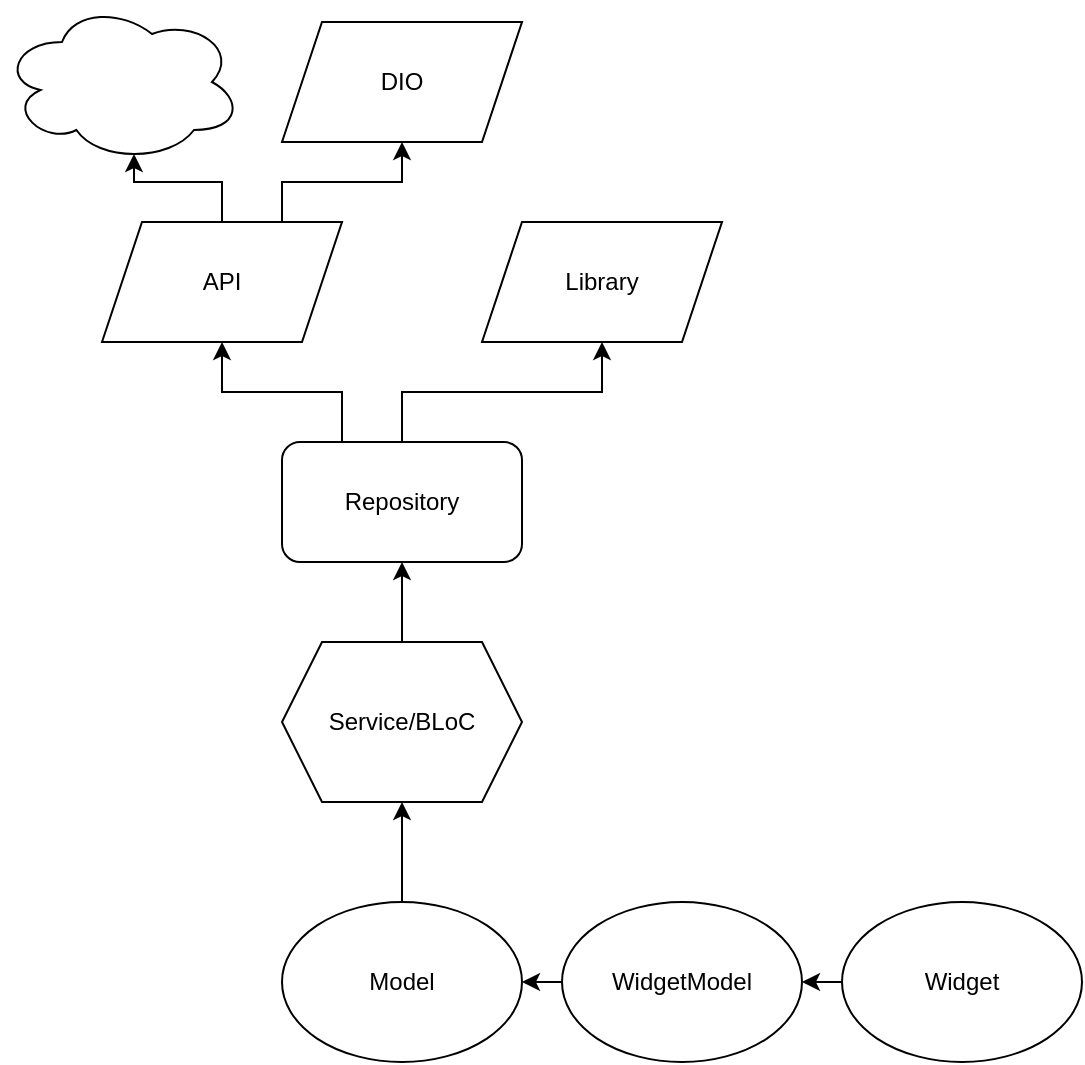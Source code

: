 <mxfile version="19.0.0" type="github">
  <diagram id="1qn5oPtLVIL23IkNXNbJ" name="Page-1">
    <mxGraphModel dx="1442" dy="847" grid="1" gridSize="10" guides="1" tooltips="1" connect="1" arrows="1" fold="1" page="1" pageScale="1" pageWidth="827" pageHeight="1169" math="0" shadow="0">
      <root>
        <mxCell id="0" />
        <mxCell id="1" parent="0" />
        <mxCell id="q3ZWYqUbZcjqGwGnrm3s-12" style="edgeStyle=orthogonalEdgeStyle;rounded=0;orthogonalLoop=1;jettySize=auto;html=1;exitX=0.5;exitY=0;exitDx=0;exitDy=0;entryX=0.5;entryY=1;entryDx=0;entryDy=0;" edge="1" parent="1" source="q3ZWYqUbZcjqGwGnrm3s-1" target="q3ZWYqUbZcjqGwGnrm3s-4">
          <mxGeometry relative="1" as="geometry">
            <Array as="points">
              <mxPoint x="360" y="215" />
              <mxPoint x="460" y="215" />
            </Array>
          </mxGeometry>
        </mxCell>
        <mxCell id="q3ZWYqUbZcjqGwGnrm3s-13" style="edgeStyle=orthogonalEdgeStyle;rounded=0;orthogonalLoop=1;jettySize=auto;html=1;exitX=0.25;exitY=0;exitDx=0;exitDy=0;entryX=0.5;entryY=1;entryDx=0;entryDy=0;" edge="1" parent="1" source="q3ZWYqUbZcjqGwGnrm3s-1" target="q3ZWYqUbZcjqGwGnrm3s-3">
          <mxGeometry relative="1" as="geometry">
            <Array as="points">
              <mxPoint x="330" y="215" />
              <mxPoint x="270" y="215" />
            </Array>
          </mxGeometry>
        </mxCell>
        <mxCell id="q3ZWYqUbZcjqGwGnrm3s-1" value="&lt;div&gt;Repository&lt;/div&gt;" style="rounded=1;whiteSpace=wrap;html=1;" vertex="1" parent="1">
          <mxGeometry x="300" y="240" width="120" height="60" as="geometry" />
        </mxCell>
        <mxCell id="q3ZWYqUbZcjqGwGnrm3s-2" value="" style="ellipse;shape=cloud;whiteSpace=wrap;html=1;" vertex="1" parent="1">
          <mxGeometry x="160" y="20" width="120" height="80" as="geometry" />
        </mxCell>
        <mxCell id="q3ZWYqUbZcjqGwGnrm3s-14" style="edgeStyle=orthogonalEdgeStyle;rounded=0;orthogonalLoop=1;jettySize=auto;html=1;entryX=0.55;entryY=0.95;entryDx=0;entryDy=0;entryPerimeter=0;" edge="1" parent="1" source="q3ZWYqUbZcjqGwGnrm3s-3" target="q3ZWYqUbZcjqGwGnrm3s-2">
          <mxGeometry relative="1" as="geometry" />
        </mxCell>
        <mxCell id="q3ZWYqUbZcjqGwGnrm3s-15" style="edgeStyle=orthogonalEdgeStyle;rounded=0;orthogonalLoop=1;jettySize=auto;html=1;exitX=0.75;exitY=0;exitDx=0;exitDy=0;entryX=0.5;entryY=1;entryDx=0;entryDy=0;" edge="1" parent="1" source="q3ZWYqUbZcjqGwGnrm3s-3" target="q3ZWYqUbZcjqGwGnrm3s-5">
          <mxGeometry relative="1" as="geometry" />
        </mxCell>
        <mxCell id="q3ZWYqUbZcjqGwGnrm3s-3" value="API" style="shape=parallelogram;perimeter=parallelogramPerimeter;whiteSpace=wrap;html=1;fixedSize=1;" vertex="1" parent="1">
          <mxGeometry x="210" y="130" width="120" height="60" as="geometry" />
        </mxCell>
        <mxCell id="q3ZWYqUbZcjqGwGnrm3s-4" value="Library" style="shape=parallelogram;perimeter=parallelogramPerimeter;whiteSpace=wrap;html=1;fixedSize=1;" vertex="1" parent="1">
          <mxGeometry x="400" y="130" width="120" height="60" as="geometry" />
        </mxCell>
        <mxCell id="q3ZWYqUbZcjqGwGnrm3s-5" value="DIO" style="shape=parallelogram;perimeter=parallelogramPerimeter;whiteSpace=wrap;html=1;fixedSize=1;" vertex="1" parent="1">
          <mxGeometry x="300" y="30" width="120" height="60" as="geometry" />
        </mxCell>
        <mxCell id="q3ZWYqUbZcjqGwGnrm3s-11" style="edgeStyle=orthogonalEdgeStyle;rounded=0;orthogonalLoop=1;jettySize=auto;html=1;exitX=0.5;exitY=0;exitDx=0;exitDy=0;entryX=0.5;entryY=1;entryDx=0;entryDy=0;" edge="1" parent="1" source="q3ZWYqUbZcjqGwGnrm3s-10" target="q3ZWYqUbZcjqGwGnrm3s-1">
          <mxGeometry relative="1" as="geometry" />
        </mxCell>
        <mxCell id="q3ZWYqUbZcjqGwGnrm3s-10" value="&lt;div&gt;Service/BLoC&lt;/div&gt;" style="shape=hexagon;perimeter=hexagonPerimeter2;whiteSpace=wrap;html=1;fixedSize=1;" vertex="1" parent="1">
          <mxGeometry x="300" y="340" width="120" height="80" as="geometry" />
        </mxCell>
        <mxCell id="q3ZWYqUbZcjqGwGnrm3s-20" style="edgeStyle=orthogonalEdgeStyle;rounded=0;orthogonalLoop=1;jettySize=auto;html=1;exitX=0.5;exitY=0;exitDx=0;exitDy=0;entryX=0.5;entryY=1;entryDx=0;entryDy=0;" edge="1" parent="1" source="q3ZWYqUbZcjqGwGnrm3s-17" target="q3ZWYqUbZcjqGwGnrm3s-10">
          <mxGeometry relative="1" as="geometry" />
        </mxCell>
        <mxCell id="q3ZWYqUbZcjqGwGnrm3s-17" value="Model" style="ellipse;whiteSpace=wrap;html=1;" vertex="1" parent="1">
          <mxGeometry x="300" y="470" width="120" height="80" as="geometry" />
        </mxCell>
        <mxCell id="q3ZWYqUbZcjqGwGnrm3s-22" style="edgeStyle=orthogonalEdgeStyle;rounded=0;orthogonalLoop=1;jettySize=auto;html=1;exitX=0;exitY=0.5;exitDx=0;exitDy=0;entryX=1;entryY=0.5;entryDx=0;entryDy=0;" edge="1" parent="1" source="q3ZWYqUbZcjqGwGnrm3s-18" target="q3ZWYqUbZcjqGwGnrm3s-17">
          <mxGeometry relative="1" as="geometry" />
        </mxCell>
        <mxCell id="q3ZWYqUbZcjqGwGnrm3s-18" value="WidgetModel" style="ellipse;whiteSpace=wrap;html=1;" vertex="1" parent="1">
          <mxGeometry x="440" y="470" width="120" height="80" as="geometry" />
        </mxCell>
        <mxCell id="q3ZWYqUbZcjqGwGnrm3s-21" style="edgeStyle=orthogonalEdgeStyle;rounded=0;orthogonalLoop=1;jettySize=auto;html=1;exitX=0;exitY=0.5;exitDx=0;exitDy=0;entryX=1;entryY=0.5;entryDx=0;entryDy=0;" edge="1" parent="1" source="q3ZWYqUbZcjqGwGnrm3s-19" target="q3ZWYqUbZcjqGwGnrm3s-18">
          <mxGeometry relative="1" as="geometry" />
        </mxCell>
        <mxCell id="q3ZWYqUbZcjqGwGnrm3s-19" value="Widget" style="ellipse;whiteSpace=wrap;html=1;" vertex="1" parent="1">
          <mxGeometry x="580" y="470" width="120" height="80" as="geometry" />
        </mxCell>
      </root>
    </mxGraphModel>
  </diagram>
</mxfile>
